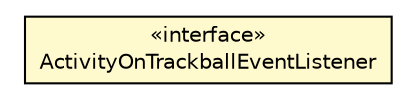 #!/usr/local/bin/dot
#
# Class diagram 
# Generated by UMLGraph version 5.1 (http://www.umlgraph.org/)
#

digraph G {
	edge [fontname="Helvetica",fontsize=10,labelfontname="Helvetica",labelfontsize=10];
	node [fontname="Helvetica",fontsize=10,shape=plaintext];
	nodesep=0.25;
	ranksep=0.5;
	// org.androidtransfuse.listeners.ActivityOnTrackballEventListener
	c11582 [label=<<table title="org.androidtransfuse.listeners.ActivityOnTrackballEventListener" border="0" cellborder="1" cellspacing="0" cellpadding="2" port="p" bgcolor="lemonChiffon" href="./ActivityOnTrackballEventListener.html">
		<tr><td><table border="0" cellspacing="0" cellpadding="1">
<tr><td align="center" balign="center"> &#171;interface&#187; </td></tr>
<tr><td align="center" balign="center"> ActivityOnTrackballEventListener </td></tr>
		</table></td></tr>
		</table>>, fontname="Helvetica", fontcolor="black", fontsize=10.0];
}

